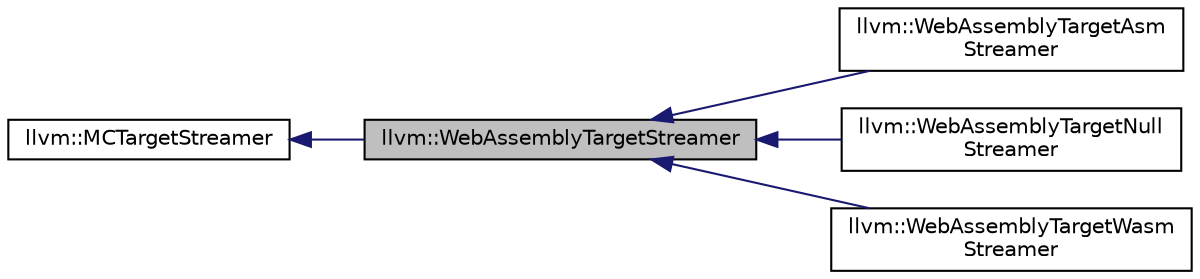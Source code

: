 digraph "llvm::WebAssemblyTargetStreamer"
{
 // LATEX_PDF_SIZE
  bgcolor="transparent";
  edge [fontname="Helvetica",fontsize="10",labelfontname="Helvetica",labelfontsize="10"];
  node [fontname="Helvetica",fontsize="10",shape="box"];
  rankdir="LR";
  Node1 [label="llvm::WebAssemblyTargetStreamer",height=0.2,width=0.4,color="black", fillcolor="grey75", style="filled", fontcolor="black",tooltip="WebAssembly-specific streamer interface, to implement support WebAssembly-specific assembly directive..."];
  Node2 -> Node1 [dir="back",color="midnightblue",fontsize="10",style="solid",fontname="Helvetica"];
  Node2 [label="llvm::MCTargetStreamer",height=0.2,width=0.4,color="black",URL="$classllvm_1_1MCTargetStreamer.html",tooltip="Target specific streamer interface."];
  Node1 -> Node3 [dir="back",color="midnightblue",fontsize="10",style="solid",fontname="Helvetica"];
  Node3 [label="llvm::WebAssemblyTargetAsm\lStreamer",height=0.2,width=0.4,color="black",URL="$classllvm_1_1WebAssemblyTargetAsmStreamer.html",tooltip="This part is for ascii assembly output."];
  Node1 -> Node4 [dir="back",color="midnightblue",fontsize="10",style="solid",fontname="Helvetica"];
  Node4 [label="llvm::WebAssemblyTargetNull\lStreamer",height=0.2,width=0.4,color="black",URL="$classllvm_1_1WebAssemblyTargetNullStreamer.html",tooltip="This part is for null output."];
  Node1 -> Node5 [dir="back",color="midnightblue",fontsize="10",style="solid",fontname="Helvetica"];
  Node5 [label="llvm::WebAssemblyTargetWasm\lStreamer",height=0.2,width=0.4,color="black",URL="$classllvm_1_1WebAssemblyTargetWasmStreamer.html",tooltip="This part is for Wasm object output."];
}
